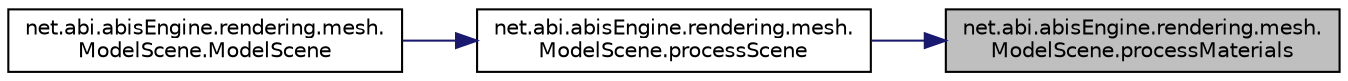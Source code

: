 digraph "net.abi.abisEngine.rendering.mesh.ModelScene.processMaterials"
{
 // LATEX_PDF_SIZE
  edge [fontname="Helvetica",fontsize="10",labelfontname="Helvetica",labelfontsize="10"];
  node [fontname="Helvetica",fontsize="10",shape=record];
  rankdir="RL";
  Node1 [label="net.abi.abisEngine.rendering.mesh.\lModelScene.processMaterials",height=0.2,width=0.4,color="black", fillcolor="grey75", style="filled", fontcolor="black",tooltip=" "];
  Node1 -> Node2 [dir="back",color="midnightblue",fontsize="10",style="solid",fontname="Helvetica"];
  Node2 [label="net.abi.abisEngine.rendering.mesh.\lModelScene.processScene",height=0.2,width=0.4,color="black", fillcolor="white", style="filled",URL="$de/d24/classnet_1_1abi_1_1abis_engine_1_1rendering_1_1mesh_1_1_model_scene.html#a74a110421dd977bd103b66699acb52b7",tooltip=" "];
  Node2 -> Node3 [dir="back",color="midnightblue",fontsize="10",style="solid",fontname="Helvetica"];
  Node3 [label="net.abi.abisEngine.rendering.mesh.\lModelScene.ModelScene",height=0.2,width=0.4,color="black", fillcolor="white", style="filled",URL="$de/d24/classnet_1_1abi_1_1abis_engine_1_1rendering_1_1mesh_1_1_model_scene.html#afbdc88cd31ca36e26bc376e8ec98a474",tooltip=" "];
}
